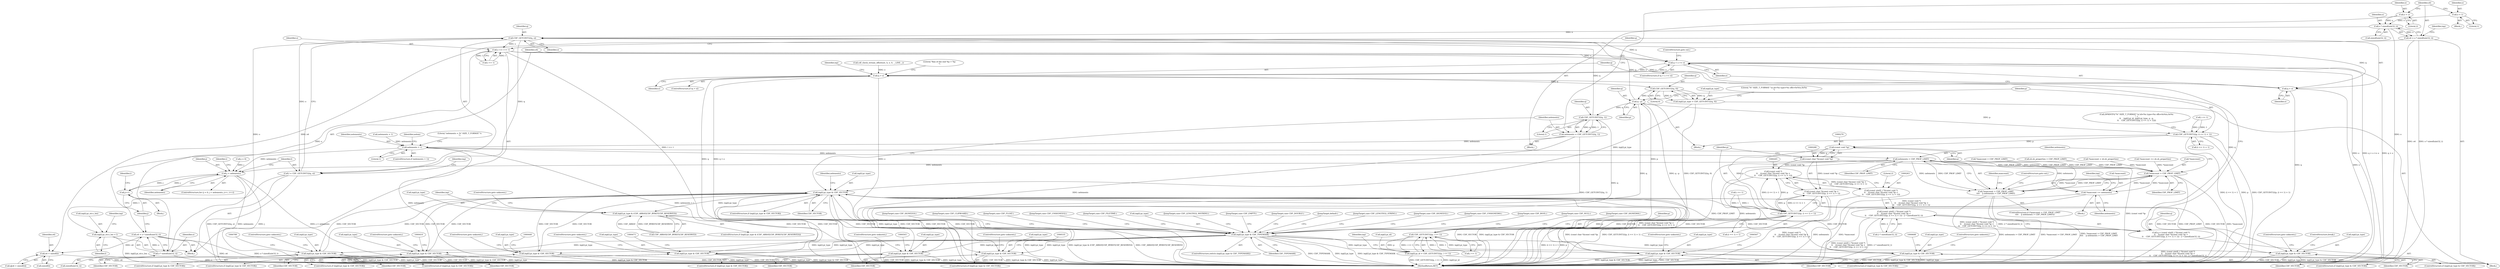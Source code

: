 digraph "0_file_1aec04dbf8a24b8a6ba64c4f74efa0628e36db0b@API" {
"1000370" [label="(Call,o * sizeof(uint32_t))"];
"1000357" [label="(Call,o = 2)"];
"1000365" [label="(Call,o = 1)"];
"1000368" [label="(Call,o4 = o * sizeof(uint32_t))"];
"1000730" [label="(Call,o4 + sizeof(l))"];
"1000703" [label="(Call,CDF_GETUINT32(q, o))"];
"1000701" [label="(Call,l = CDF_GETUINT32(q, o))"];
"1000706" [label="(Call,inp[i].pi_str.s_len = l)"];
"1000757" [label="(Call,o += l >> 1)"];
"1000763" [label="(Call,q + o >= e)"];
"1000284" [label="(Call,q > e)"];
"1000312" [label="(Call,CDF_GETUINT32(q, 0))"];
"1000306" [label="(Call,inp[i].pi_type = CDF_GETUINT32(q, 0))"];
"1000344" [label="(Call,inp[i].pi_type & CDF_VECTOR)"];
"1000375" [label="(Call,inp[i].pi_type & (CDF_ARRAY|CDF_BYREF|CDF_RESERVED))"];
"1000388" [label="(Call,inp[i].pi_type & CDF_TYPEMASK)"];
"1000401" [label="(Call,inp[i].pi_type & CDF_VECTOR)"];
"1000431" [label="(Call,inp[i].pi_type & CDF_VECTOR)"];
"1000464" [label="(Call,inp[i].pi_type & CDF_VECTOR)"];
"1000494" [label="(Call,inp[i].pi_type & CDF_VECTOR)"];
"1000526" [label="(Call,inp[i].pi_type & CDF_VECTOR)"];
"1000558" [label="(Call,inp[i].pi_type & CDF_VECTOR)"];
"1000599" [label="(Call,inp[i].pi_type & CDF_VECTOR)"];
"1000780" [label="(Call,inp[i].pi_type & CDF_VECTOR)"];
"1000812" [label="(Call,inp[i].pi_type & CDF_VECTOR)"];
"1000333" [label="(Call,q - p)"];
"1000336" [label="(Call,CDF_GETUINT32(p, (i << 1) + 1))"];
"1000269" [label="(Call,(const void *)p)"];
"1000267" [label="(Call,(const char *)(const void *)p)"];
"1000264" [label="(Call,(const void *)\n\t\t    ((const char *)(const void *)p +\n\t\t    CDF_GETUINT32(p, (i << 1) + 1)))"];
"1000262" [label="(Call,(const uint8_t *)(const void *)\n\t\t    ((const char *)(const void *)p +\n\t\t    CDF_GETUINT32(p, (i << 1) + 1)))"];
"1000261" [label="(Call,(const uint8_t *)(const void *)\n\t\t    ((const char *)(const void *)p +\n\t\t    CDF_GETUINT32(p, (i << 1) + 1)) - 2 * sizeof(uint32_t))"];
"1000259" [label="(Call,q = (const uint8_t *)(const void *)\n\t\t    ((const char *)(const void *)p +\n\t\t    CDF_GETUINT32(p, (i << 1) + 1)) - 2 * sizeof(uint32_t))"];
"1000266" [label="(Call,(const char *)(const void *)p +\n\t\t    CDF_GETUINT32(p, (i << 1) + 1))"];
"1000272" [label="(Call,CDF_GETUINT32(p, (i << 1) + 1))"];
"1000301" [label="(Call,CDF_GETUINT32(p, i << 1))"];
"1000295" [label="(Call,inp[i].pi_id = CDF_GETUINT32(p, i << 1))"];
"1000354" [label="(Call,CDF_GETUINT32(q, 1))"];
"1000352" [label="(Call,nelements = CDF_GETUINT32(q, 1))"];
"1000643" [label="(Call,nelements > 1)"];
"1000660" [label="(Call,nelements > CDF_PROP_LIMIT)"];
"1000656" [label="(Call,*maxcount > CDF_PROP_LIMIT)"];
"1000655" [label="(Call,*maxcount > CDF_PROP_LIMIT\n\t\t\t\t    || nelements > CDF_PROP_LIMIT)"];
"1000664" [label="(Call,*maxcount += nelements)"];
"1000691" [label="(Call,j < nelements)"];
"1000695" [label="(Call,j++)"];
"1000764" [label="(Call,q + o)"];
"1000771" [label="(Call,o * sizeof(uint32_t))"];
"1000769" [label="(Call,o4 = o * sizeof(uint32_t))"];
"1000335" [label="(Identifier,p)"];
"1000296" [label="(Call,inp[i].pi_id)"];
"1000284" [label="(Call,q > e)"];
"1000758" [label="(Identifier,o)"];
"1000343" [label="(ControlStructure,if (inp[i].pi_type & CDF_VECTOR))"];
"1000641" [label="(JumpTarget,case CDF_LENGTH32_WSTRING:)"];
"1000696" [label="(Identifier,j)"];
"1000397" [label="(JumpTarget,case CDF_EMPTY:)"];
"1000533" [label="(ControlStructure,goto unknown;)"];
"1000765" [label="(Identifier,q)"];
"1000597" [label="(JumpTarget,case CDF_DOUBLE:)"];
"1000821" [label="(JumpTarget,default:)"];
"1000198" [label="(Call,*maxcount > CDF_PROP_LIMIT)"];
"1000600" [label="(Call,inp[i].pi_type)"];
"1000337" [label="(Identifier,p)"];
"1000768" [label="(ControlStructure,goto out;)"];
"1000362" [label="(Call,nelements = 1)"];
"1000261" [label="(Call,(const uint8_t *)(const void *)\n\t\t    ((const char *)(const void *)p +\n\t\t    CDF_GETUINT32(p, (i << 1) + 1)) - 2 * sizeof(uint32_t))"];
"1000350" [label="(Identifier,CDF_VECTOR)"];
"1000387" [label="(ControlStructure,switch (inp[i].pi_type & CDF_TYPEMASK))"];
"1000811" [label="(ControlStructure,if (inp[i].pi_type & CDF_VECTOR))"];
"1000645" [label="(Literal,1)"];
"1000757" [label="(Call,o += l >> 1)"];
"1000640" [label="(JumpTarget,case CDF_LENGTH32_STRING:)"];
"1000375" [label="(Call,inp[i].pi_type & (CDF_ARRAY|CDF_BYREF|CDF_RESERVED))"];
"1000527" [label="(Call,inp[i].pi_type)"];
"1000378" [label="(Identifier,inp)"];
"1000699" [label="(Block,)"];
"1000266" [label="(Call,(const char *)(const void *)p +\n\t\t    CDF_GETUINT32(p, (i << 1) + 1))"];
"1000313" [label="(Identifier,q)"];
"1000369" [label="(Identifier,o4)"];
"1000429" [label="(JumpTarget,case CDF_SIGNED32:)"];
"1000285" [label="(Identifier,q)"];
"1000524" [label="(JumpTarget,case CDF_UNSIGNED64:)"];
"1000358" [label="(Identifier,o)"];
"1000238" [label="(Call,cdf_check_stream_offset(sst, h, e, 0, __LINE__))"];
"1000388" [label="(Call,inp[i].pi_type & CDF_TYPEMASK)"];
"1000381" [label="(Call,CDF_ARRAY|CDF_BYREF|CDF_RESERVED)"];
"1000642" [label="(ControlStructure,if (nelements > 1))"];
"1000656" [label="(Call,*maxcount > CDF_PROP_LIMIT)"];
"1000461" [label="(JumpTarget,case CDF_BOOL:)"];
"1000356" [label="(Literal,1)"];
"1000820" [label="(ControlStructure,break;)"];
"1000258" [label="(Block,)"];
"1000400" [label="(ControlStructure,if (inp[i].pi_type & CDF_VECTOR))"];
"1000495" [label="(Call,inp[i].pi_type)"];
"1000772" [label="(Identifier,o)"];
"1000367" [label="(Literal,1)"];
"1000779" [label="(ControlStructure,if (inp[i].pi_type & CDF_VECTOR))"];
"1000463" [label="(ControlStructure,if (inp[i].pi_type & CDF_VECTOR))"];
"1000354" [label="(Call,CDF_GETUINT32(q, 1))"];
"1000315" [label="(Call,DPRINTF((\"%\" SIZE_T_FORMAT \"u) id=%x type=%x offs=0x%tx,0x%x\n\", i,\n\t\t    inp[i].pi_id, inp[i].pi_type, q - p,\n\t\t    CDF_GETUINT32(p, (i << 1) + 1))))"];
"1000431" [label="(Call,inp[i].pi_type & CDF_VECTOR)"];
"1000710" [label="(Identifier,inp)"];
"1000666" [label="(Identifier,maxcount)"];
"1000376" [label="(Call,inp[i].pi_type)"];
"1000430" [label="(ControlStructure,if (inp[i].pi_type & CDF_VECTOR))"];
"1000314" [label="(Literal,0)"];
"1000558" [label="(Call,inp[i].pi_type & CDF_VECTOR)"];
"1000336" [label="(Call,CDF_GETUINT32(p, (i << 1) + 1))"];
"1000306" [label="(Call,inp[i].pi_type = CDF_GETUINT32(q, 0))"];
"1000649" [label="(Identifier,nelem)"];
"1000365" [label="(Call,o = 1)"];
"1000655" [label="(Call,*maxcount > CDF_PROP_LIMIT\n\t\t\t\t    || nelements > CDF_PROP_LIMIT)"];
"1000177" [label="(Call,sh.sh_properties > CDF_PROP_LIMIT)"];
"1000334" [label="(Identifier,q)"];
"1000703" [label="(Call,CDF_GETUINT32(q, o))"];
"1000267" [label="(Call,(const char *)(const void *)p)"];
"1000691" [label="(Call,j < nelements)"];
"1000762" [label="(ControlStructure,if (q + o >= e))"];
"1000407" [label="(Identifier,CDF_VECTOR)"];
"1000402" [label="(Call,inp[i].pi_type)"];
"1000606" [label="(ControlStructure,goto unknown;)"];
"1000688" [label="(Call,j = 0)"];
"1000565" [label="(ControlStructure,goto unknown;)"];
"1000345" [label="(Call,inp[i].pi_type)"];
"1000333" [label="(Call,q - p)"];
"1000295" [label="(Call,inp[i].pi_id = CDF_GETUINT32(p, i << 1))"];
"1000396" [label="(JumpTarget,case CDF_NULL:)"];
"1000667" [label="(Identifier,nelements)"];
"1000264" [label="(Call,(const void *)\n\t\t    ((const char *)(const void *)p +\n\t\t    CDF_GETUINT32(p, (i << 1) + 1)))"];
"1000670" [label="(Identifier,inp)"];
"1000408" [label="(ControlStructure,goto unknown;)"];
"1000646" [label="(Block,)"];
"1000501" [label="(ControlStructure,goto unknown;)"];
"1000283" [label="(ControlStructure,if (q > e))"];
"1000332" [label="(Block,)"];
"1000662" [label="(Identifier,CDF_PROP_LIMIT)"];
"1000338" [label="(Call,(i << 1) + 1)"];
"1000352" [label="(Call,nelements = CDF_GETUINT32(q, 1))"];
"1000659" [label="(Identifier,CDF_PROP_LIMIT)"];
"1000787" [label="(ControlStructure,goto unknown;)"];
"1000290" [label="(Literal,\"Ran of the end %p > %p\n\")"];
"1000605" [label="(Identifier,CDF_VECTOR)"];
"1000813" [label="(Call,inp[i].pi_type)"];
"1000492" [label="(JumpTarget,case CDF_SIGNED64:)"];
"1000664" [label="(Call,*maxcount += nelements)"];
"1000493" [label="(ControlStructure,if (inp[i].pi_type & CDF_VECTOR))"];
"1000714" [label="(Identifier,l)"];
"1000707" [label="(Call,inp[i].pi_str.s_len)"];
"1000302" [label="(Identifier,p)"];
"1000769" [label="(Call,o4 = o * sizeof(uint32_t))"];
"1000771" [label="(Call,o * sizeof(uint32_t))"];
"1000599" [label="(Call,inp[i].pi_type & CDF_VECTOR)"];
"1000685" [label="(Literal,\"nelements = %\" SIZE_T_FORMAT \"u\n\")"];
"1000361" [label="(Block,)"];
"1000786" [label="(Identifier,CDF_VECTOR)"];
"1000766" [label="(Identifier,o)"];
"1000303" [label="(Call,i << 1)"];
"1000351" [label="(Block,)"];
"1000532" [label="(Identifier,CDF_VECTOR)"];
"1000767" [label="(Identifier,e)"];
"1000339" [label="(Call,i << 1)"];
"1000279" [label="(Call,2 * sizeof(uint32_t))"];
"1000557" [label="(ControlStructure,if (inp[i].pi_type & CDF_VECTOR))"];
"1000355" [label="(Identifier,q)"];
"1000280" [label="(Literal,2)"];
"1000695" [label="(Call,j++)"];
"1000399" [label="(JumpTarget,case CDF_SIGNED16:)"];
"1000312" [label="(Call,CDF_GETUINT32(q, 0))"];
"1000401" [label="(Call,inp[i].pi_type & CDF_VECTOR)"];
"1000260" [label="(Identifier,q)"];
"1000818" [label="(Identifier,CDF_VECTOR)"];
"1000764" [label="(Call,q + o)"];
"1000437" [label="(Identifier,CDF_VECTOR)"];
"1000309" [label="(Identifier,inp)"];
"1000211" [label="(Call,*maxcount = sh.sh_properties)"];
"1000694" [label="(Block,)"];
"1000698" [label="(Identifier,i)"];
"1000374" [label="(ControlStructure,if (inp[i].pi_type & (CDF_ARRAY|CDF_BYREF|CDF_RESERVED)))"];
"1000368" [label="(Call,o4 = o * sizeof(uint32_t))"];
"1000810" [label="(JumpTarget,case CDF_CLIPBOARD:)"];
"1000307" [label="(Call,inp[i].pi_type)"];
"1000301" [label="(Call,CDF_GETUINT32(p, i << 1))"];
"1000665" [label="(Call,*maxcount)"];
"1000391" [label="(Identifier,inp)"];
"1000598" [label="(ControlStructure,if (inp[i].pi_type & CDF_VECTOR))"];
"1000526" [label="(Call,inp[i].pi_type & CDF_VECTOR)"];
"1000663" [label="(ControlStructure,goto out;)"];
"1000471" [label="(ControlStructure,goto unknown;)"];
"1000274" [label="(Call,(i << 1) + 1)"];
"1000692" [label="(Identifier,j)"];
"1000660" [label="(Call,nelements > CDF_PROP_LIMIT)"];
"1000438" [label="(ControlStructure,goto unknown;)"];
"1000359" [label="(Literal,2)"];
"1000841" [label="(MethodReturn,RET)"];
"1000730" [label="(Call,o4 + sizeof(l))"];
"1000763" [label="(Call,q + o >= e)"];
"1000812" [label="(Call,inp[i].pi_type & CDF_VECTOR)"];
"1000556" [label="(JumpTarget,case CDF_FLOAT:)"];
"1000781" [label="(Call,inp[i].pi_type)"];
"1000654" [label="(ControlStructure,if (*maxcount > CDF_PROP_LIMIT\n\t\t\t\t    || nelements > CDF_PROP_LIMIT))"];
"1000701" [label="(Call,l = CDF_GETUINT32(q, o))"];
"1000275" [label="(Call,i << 1)"];
"1000693" [label="(Identifier,nelements)"];
"1000494" [label="(Call,inp[i].pi_type & CDF_VECTOR)"];
"1000273" [label="(Identifier,p)"];
"1000203" [label="(Call,*maxcount += sh.sh_properties)"];
"1000286" [label="(Identifier,e)"];
"1000357" [label="(Call,o = 2)"];
"1000366" [label="(Identifier,o)"];
"1000559" [label="(Call,inp[i].pi_type)"];
"1000262" [label="(Call,(const uint8_t *)(const void *)\n\t\t    ((const char *)(const void *)p +\n\t\t    CDF_GETUINT32(p, (i << 1) + 1)))"];
"1000773" [label="(Call,sizeof(uint32_t))"];
"1000759" [label="(Call,l >> 1)"];
"1000394" [label="(Identifier,CDF_TYPEMASK)"];
"1000465" [label="(Call,inp[i].pi_type)"];
"1000657" [label="(Call,*maxcount)"];
"1000776" [label="(Identifier,i)"];
"1000372" [label="(Call,sizeof(uint32_t))"];
"1000353" [label="(Identifier,nelements)"];
"1000462" [label="(JumpTarget,case CDF_UNSIGNED32:)"];
"1000271" [label="(Identifier,p)"];
"1000269" [label="(Call,(const void *)p)"];
"1000272" [label="(Call,CDF_GETUINT32(p, (i << 1) + 1))"];
"1000702" [label="(Identifier,l)"];
"1000644" [label="(Identifier,nelements)"];
"1000298" [label="(Identifier,inp)"];
"1000719" [label="(Identifier,inp)"];
"1000317" [label="(Literal,\"%\" SIZE_T_FORMAT \"u) id=%x type=%x offs=0x%tx,0x%x\n\")"];
"1000770" [label="(Identifier,o4)"];
"1000643" [label="(Call,nelements > 1)"];
"1000731" [label="(Identifier,o4)"];
"1000661" [label="(Identifier,nelements)"];
"1000464" [label="(Call,inp[i].pi_type & CDF_VECTOR)"];
"1000778" [label="(JumpTarget,case CDF_FILETIME:)"];
"1000370" [label="(Call,o * sizeof(uint32_t))"];
"1000470" [label="(Identifier,CDF_VECTOR)"];
"1000371" [label="(Identifier,o)"];
"1000363" [label="(Identifier,nelements)"];
"1000706" [label="(Call,inp[i].pi_str.s_len = l)"];
"1000525" [label="(ControlStructure,if (inp[i].pi_type & CDF_VECTOR))"];
"1000389" [label="(Call,inp[i].pi_type)"];
"1000344" [label="(Call,inp[i].pi_type & CDF_VECTOR)"];
"1000704" [label="(Identifier,q)"];
"1000705" [label="(Identifier,o)"];
"1000259" [label="(Call,q = (const uint8_t *)(const void *)\n\t\t    ((const char *)(const void *)p +\n\t\t    CDF_GETUINT32(p, (i << 1) + 1)) - 2 * sizeof(uint32_t))"];
"1000728" [label="(Call,q[o4 + sizeof(l)])"];
"1000386" [label="(ControlStructure,goto unknown;)"];
"1000732" [label="(Call,sizeof(l))"];
"1000564" [label="(Identifier,CDF_VECTOR)"];
"1000432" [label="(Call,inp[i].pi_type)"];
"1000687" [label="(ControlStructure,for (j = 0; j < nelements; j++, i++))"];
"1000819" [label="(ControlStructure,goto unknown;)"];
"1000500" [label="(Identifier,CDF_VECTOR)"];
"1000780" [label="(Call,inp[i].pi_type & CDF_VECTOR)"];
"1000370" -> "1000368"  [label="AST: "];
"1000370" -> "1000372"  [label="CFG: "];
"1000371" -> "1000370"  [label="AST: "];
"1000372" -> "1000370"  [label="AST: "];
"1000368" -> "1000370"  [label="CFG: "];
"1000370" -> "1000841"  [label="DDG: o"];
"1000370" -> "1000368"  [label="DDG: o"];
"1000357" -> "1000370"  [label="DDG: o"];
"1000365" -> "1000370"  [label="DDG: o"];
"1000370" -> "1000703"  [label="DDG: o"];
"1000357" -> "1000351"  [label="AST: "];
"1000357" -> "1000359"  [label="CFG: "];
"1000358" -> "1000357"  [label="AST: "];
"1000359" -> "1000357"  [label="AST: "];
"1000369" -> "1000357"  [label="CFG: "];
"1000365" -> "1000361"  [label="AST: "];
"1000365" -> "1000367"  [label="CFG: "];
"1000366" -> "1000365"  [label="AST: "];
"1000367" -> "1000365"  [label="AST: "];
"1000369" -> "1000365"  [label="CFG: "];
"1000368" -> "1000258"  [label="AST: "];
"1000369" -> "1000368"  [label="AST: "];
"1000378" -> "1000368"  [label="CFG: "];
"1000368" -> "1000841"  [label="DDG: o4"];
"1000368" -> "1000841"  [label="DDG: o * sizeof(uint32_t)"];
"1000368" -> "1000730"  [label="DDG: o4"];
"1000730" -> "1000728"  [label="AST: "];
"1000730" -> "1000732"  [label="CFG: "];
"1000731" -> "1000730"  [label="AST: "];
"1000732" -> "1000730"  [label="AST: "];
"1000728" -> "1000730"  [label="CFG: "];
"1000730" -> "1000841"  [label="DDG: o4"];
"1000769" -> "1000730"  [label="DDG: o4"];
"1000703" -> "1000701"  [label="AST: "];
"1000703" -> "1000705"  [label="CFG: "];
"1000704" -> "1000703"  [label="AST: "];
"1000705" -> "1000703"  [label="AST: "];
"1000701" -> "1000703"  [label="CFG: "];
"1000703" -> "1000701"  [label="DDG: q"];
"1000703" -> "1000701"  [label="DDG: o"];
"1000333" -> "1000703"  [label="DDG: q"];
"1000354" -> "1000703"  [label="DDG: q"];
"1000771" -> "1000703"  [label="DDG: o"];
"1000703" -> "1000757"  [label="DDG: o"];
"1000703" -> "1000763"  [label="DDG: q"];
"1000703" -> "1000764"  [label="DDG: q"];
"1000701" -> "1000699"  [label="AST: "];
"1000702" -> "1000701"  [label="AST: "];
"1000710" -> "1000701"  [label="CFG: "];
"1000701" -> "1000841"  [label="DDG: CDF_GETUINT32(q, o)"];
"1000701" -> "1000706"  [label="DDG: l"];
"1000706" -> "1000699"  [label="AST: "];
"1000706" -> "1000714"  [label="CFG: "];
"1000707" -> "1000706"  [label="AST: "];
"1000714" -> "1000706"  [label="AST: "];
"1000719" -> "1000706"  [label="CFG: "];
"1000706" -> "1000841"  [label="DDG: inp[i].pi_str.s_len"];
"1000757" -> "1000699"  [label="AST: "];
"1000757" -> "1000759"  [label="CFG: "];
"1000758" -> "1000757"  [label="AST: "];
"1000759" -> "1000757"  [label="AST: "];
"1000765" -> "1000757"  [label="CFG: "];
"1000757" -> "1000841"  [label="DDG: l >> 1"];
"1000759" -> "1000757"  [label="DDG: l"];
"1000759" -> "1000757"  [label="DDG: 1"];
"1000757" -> "1000763"  [label="DDG: o"];
"1000757" -> "1000764"  [label="DDG: o"];
"1000757" -> "1000771"  [label="DDG: o"];
"1000763" -> "1000762"  [label="AST: "];
"1000763" -> "1000767"  [label="CFG: "];
"1000764" -> "1000763"  [label="AST: "];
"1000767" -> "1000763"  [label="AST: "];
"1000768" -> "1000763"  [label="CFG: "];
"1000770" -> "1000763"  [label="CFG: "];
"1000763" -> "1000841"  [label="DDG: e"];
"1000763" -> "1000841"  [label="DDG: q + o >= e"];
"1000763" -> "1000841"  [label="DDG: q + o"];
"1000763" -> "1000284"  [label="DDG: e"];
"1000284" -> "1000763"  [label="DDG: e"];
"1000284" -> "1000283"  [label="AST: "];
"1000284" -> "1000286"  [label="CFG: "];
"1000285" -> "1000284"  [label="AST: "];
"1000286" -> "1000284"  [label="AST: "];
"1000290" -> "1000284"  [label="CFG: "];
"1000298" -> "1000284"  [label="CFG: "];
"1000284" -> "1000841"  [label="DDG: e"];
"1000284" -> "1000841"  [label="DDG: q"];
"1000284" -> "1000841"  [label="DDG: q > e"];
"1000259" -> "1000284"  [label="DDG: q"];
"1000238" -> "1000284"  [label="DDG: e"];
"1000284" -> "1000312"  [label="DDG: q"];
"1000312" -> "1000306"  [label="AST: "];
"1000312" -> "1000314"  [label="CFG: "];
"1000313" -> "1000312"  [label="AST: "];
"1000314" -> "1000312"  [label="AST: "];
"1000306" -> "1000312"  [label="CFG: "];
"1000312" -> "1000306"  [label="DDG: q"];
"1000312" -> "1000306"  [label="DDG: 0"];
"1000312" -> "1000333"  [label="DDG: q"];
"1000306" -> "1000258"  [label="AST: "];
"1000307" -> "1000306"  [label="AST: "];
"1000317" -> "1000306"  [label="CFG: "];
"1000306" -> "1000841"  [label="DDG: CDF_GETUINT32(q, 0)"];
"1000306" -> "1000344"  [label="DDG: inp[i].pi_type"];
"1000344" -> "1000343"  [label="AST: "];
"1000344" -> "1000350"  [label="CFG: "];
"1000345" -> "1000344"  [label="AST: "];
"1000350" -> "1000344"  [label="AST: "];
"1000353" -> "1000344"  [label="CFG: "];
"1000363" -> "1000344"  [label="CFG: "];
"1000344" -> "1000841"  [label="DDG: inp[i].pi_type & CDF_VECTOR"];
"1000344" -> "1000841"  [label="DDG: CDF_VECTOR"];
"1000431" -> "1000344"  [label="DDG: CDF_VECTOR"];
"1000812" -> "1000344"  [label="DDG: CDF_VECTOR"];
"1000401" -> "1000344"  [label="DDG: CDF_VECTOR"];
"1000780" -> "1000344"  [label="DDG: CDF_VECTOR"];
"1000494" -> "1000344"  [label="DDG: CDF_VECTOR"];
"1000599" -> "1000344"  [label="DDG: CDF_VECTOR"];
"1000558" -> "1000344"  [label="DDG: CDF_VECTOR"];
"1000526" -> "1000344"  [label="DDG: CDF_VECTOR"];
"1000464" -> "1000344"  [label="DDG: CDF_VECTOR"];
"1000344" -> "1000375"  [label="DDG: inp[i].pi_type"];
"1000344" -> "1000401"  [label="DDG: CDF_VECTOR"];
"1000344" -> "1000431"  [label="DDG: CDF_VECTOR"];
"1000344" -> "1000464"  [label="DDG: CDF_VECTOR"];
"1000344" -> "1000494"  [label="DDG: CDF_VECTOR"];
"1000344" -> "1000526"  [label="DDG: CDF_VECTOR"];
"1000344" -> "1000558"  [label="DDG: CDF_VECTOR"];
"1000344" -> "1000599"  [label="DDG: CDF_VECTOR"];
"1000344" -> "1000780"  [label="DDG: CDF_VECTOR"];
"1000344" -> "1000812"  [label="DDG: CDF_VECTOR"];
"1000375" -> "1000374"  [label="AST: "];
"1000375" -> "1000381"  [label="CFG: "];
"1000376" -> "1000375"  [label="AST: "];
"1000381" -> "1000375"  [label="AST: "];
"1000386" -> "1000375"  [label="CFG: "];
"1000391" -> "1000375"  [label="CFG: "];
"1000375" -> "1000841"  [label="DDG: inp[i].pi_type"];
"1000375" -> "1000841"  [label="DDG: inp[i].pi_type & (CDF_ARRAY|CDF_BYREF|CDF_RESERVED)"];
"1000375" -> "1000841"  [label="DDG: CDF_ARRAY|CDF_BYREF|CDF_RESERVED"];
"1000381" -> "1000375"  [label="DDG: CDF_ARRAY"];
"1000381" -> "1000375"  [label="DDG: CDF_BYREF|CDF_RESERVED"];
"1000375" -> "1000388"  [label="DDG: inp[i].pi_type"];
"1000388" -> "1000387"  [label="AST: "];
"1000388" -> "1000394"  [label="CFG: "];
"1000389" -> "1000388"  [label="AST: "];
"1000394" -> "1000388"  [label="AST: "];
"1000396" -> "1000388"  [label="CFG: "];
"1000397" -> "1000388"  [label="CFG: "];
"1000399" -> "1000388"  [label="CFG: "];
"1000429" -> "1000388"  [label="CFG: "];
"1000461" -> "1000388"  [label="CFG: "];
"1000462" -> "1000388"  [label="CFG: "];
"1000492" -> "1000388"  [label="CFG: "];
"1000524" -> "1000388"  [label="CFG: "];
"1000556" -> "1000388"  [label="CFG: "];
"1000597" -> "1000388"  [label="CFG: "];
"1000640" -> "1000388"  [label="CFG: "];
"1000641" -> "1000388"  [label="CFG: "];
"1000778" -> "1000388"  [label="CFG: "];
"1000810" -> "1000388"  [label="CFG: "];
"1000821" -> "1000388"  [label="CFG: "];
"1000388" -> "1000841"  [label="DDG: CDF_TYPEMASK"];
"1000388" -> "1000841"  [label="DDG: inp[i].pi_type"];
"1000388" -> "1000841"  [label="DDG: inp[i].pi_type & CDF_TYPEMASK"];
"1000388" -> "1000401"  [label="DDG: inp[i].pi_type"];
"1000388" -> "1000431"  [label="DDG: inp[i].pi_type"];
"1000388" -> "1000464"  [label="DDG: inp[i].pi_type"];
"1000388" -> "1000494"  [label="DDG: inp[i].pi_type"];
"1000388" -> "1000526"  [label="DDG: inp[i].pi_type"];
"1000388" -> "1000558"  [label="DDG: inp[i].pi_type"];
"1000388" -> "1000599"  [label="DDG: inp[i].pi_type"];
"1000388" -> "1000780"  [label="DDG: inp[i].pi_type"];
"1000388" -> "1000812"  [label="DDG: inp[i].pi_type"];
"1000401" -> "1000400"  [label="AST: "];
"1000401" -> "1000407"  [label="CFG: "];
"1000402" -> "1000401"  [label="AST: "];
"1000407" -> "1000401"  [label="AST: "];
"1000408" -> "1000401"  [label="CFG: "];
"1000410" -> "1000401"  [label="CFG: "];
"1000401" -> "1000841"  [label="DDG: inp[i].pi_type & CDF_VECTOR"];
"1000401" -> "1000841"  [label="DDG: inp[i].pi_type"];
"1000401" -> "1000841"  [label="DDG: CDF_VECTOR"];
"1000431" -> "1000430"  [label="AST: "];
"1000431" -> "1000437"  [label="CFG: "];
"1000432" -> "1000431"  [label="AST: "];
"1000437" -> "1000431"  [label="AST: "];
"1000438" -> "1000431"  [label="CFG: "];
"1000440" -> "1000431"  [label="CFG: "];
"1000431" -> "1000841"  [label="DDG: CDF_VECTOR"];
"1000431" -> "1000841"  [label="DDG: inp[i].pi_type"];
"1000431" -> "1000841"  [label="DDG: inp[i].pi_type & CDF_VECTOR"];
"1000464" -> "1000463"  [label="AST: "];
"1000464" -> "1000470"  [label="CFG: "];
"1000465" -> "1000464"  [label="AST: "];
"1000470" -> "1000464"  [label="AST: "];
"1000471" -> "1000464"  [label="CFG: "];
"1000473" -> "1000464"  [label="CFG: "];
"1000464" -> "1000841"  [label="DDG: inp[i].pi_type"];
"1000464" -> "1000841"  [label="DDG: inp[i].pi_type & CDF_VECTOR"];
"1000464" -> "1000841"  [label="DDG: CDF_VECTOR"];
"1000494" -> "1000493"  [label="AST: "];
"1000494" -> "1000500"  [label="CFG: "];
"1000495" -> "1000494"  [label="AST: "];
"1000500" -> "1000494"  [label="AST: "];
"1000501" -> "1000494"  [label="CFG: "];
"1000503" -> "1000494"  [label="CFG: "];
"1000494" -> "1000841"  [label="DDG: inp[i].pi_type & CDF_VECTOR"];
"1000494" -> "1000841"  [label="DDG: inp[i].pi_type"];
"1000494" -> "1000841"  [label="DDG: CDF_VECTOR"];
"1000526" -> "1000525"  [label="AST: "];
"1000526" -> "1000532"  [label="CFG: "];
"1000527" -> "1000526"  [label="AST: "];
"1000532" -> "1000526"  [label="AST: "];
"1000533" -> "1000526"  [label="CFG: "];
"1000535" -> "1000526"  [label="CFG: "];
"1000526" -> "1000841"  [label="DDG: inp[i].pi_type & CDF_VECTOR"];
"1000526" -> "1000841"  [label="DDG: inp[i].pi_type"];
"1000526" -> "1000841"  [label="DDG: CDF_VECTOR"];
"1000558" -> "1000557"  [label="AST: "];
"1000558" -> "1000564"  [label="CFG: "];
"1000559" -> "1000558"  [label="AST: "];
"1000564" -> "1000558"  [label="AST: "];
"1000565" -> "1000558"  [label="CFG: "];
"1000567" -> "1000558"  [label="CFG: "];
"1000558" -> "1000841"  [label="DDG: inp[i].pi_type & CDF_VECTOR"];
"1000558" -> "1000841"  [label="DDG: inp[i].pi_type"];
"1000558" -> "1000841"  [label="DDG: CDF_VECTOR"];
"1000599" -> "1000598"  [label="AST: "];
"1000599" -> "1000605"  [label="CFG: "];
"1000600" -> "1000599"  [label="AST: "];
"1000605" -> "1000599"  [label="AST: "];
"1000606" -> "1000599"  [label="CFG: "];
"1000608" -> "1000599"  [label="CFG: "];
"1000599" -> "1000841"  [label="DDG: inp[i].pi_type & CDF_VECTOR"];
"1000599" -> "1000841"  [label="DDG: inp[i].pi_type"];
"1000599" -> "1000841"  [label="DDG: CDF_VECTOR"];
"1000780" -> "1000779"  [label="AST: "];
"1000780" -> "1000786"  [label="CFG: "];
"1000781" -> "1000780"  [label="AST: "];
"1000786" -> "1000780"  [label="AST: "];
"1000787" -> "1000780"  [label="CFG: "];
"1000789" -> "1000780"  [label="CFG: "];
"1000780" -> "1000841"  [label="DDG: inp[i].pi_type & CDF_VECTOR"];
"1000780" -> "1000841"  [label="DDG: inp[i].pi_type"];
"1000780" -> "1000841"  [label="DDG: CDF_VECTOR"];
"1000812" -> "1000811"  [label="AST: "];
"1000812" -> "1000818"  [label="CFG: "];
"1000813" -> "1000812"  [label="AST: "];
"1000818" -> "1000812"  [label="AST: "];
"1000819" -> "1000812"  [label="CFG: "];
"1000820" -> "1000812"  [label="CFG: "];
"1000812" -> "1000841"  [label="DDG: CDF_VECTOR"];
"1000812" -> "1000841"  [label="DDG: inp[i].pi_type"];
"1000812" -> "1000841"  [label="DDG: inp[i].pi_type & CDF_VECTOR"];
"1000333" -> "1000332"  [label="AST: "];
"1000333" -> "1000335"  [label="CFG: "];
"1000334" -> "1000333"  [label="AST: "];
"1000335" -> "1000333"  [label="AST: "];
"1000337" -> "1000333"  [label="CFG: "];
"1000333" -> "1000841"  [label="DDG: q"];
"1000333" -> "1000841"  [label="DDG: q - p"];
"1000301" -> "1000333"  [label="DDG: p"];
"1000333" -> "1000336"  [label="DDG: p"];
"1000333" -> "1000354"  [label="DDG: q"];
"1000336" -> "1000332"  [label="AST: "];
"1000336" -> "1000338"  [label="CFG: "];
"1000337" -> "1000336"  [label="AST: "];
"1000338" -> "1000336"  [label="AST: "];
"1000315" -> "1000336"  [label="CFG: "];
"1000336" -> "1000841"  [label="DDG: CDF_GETUINT32(p, (i << 1) + 1)"];
"1000336" -> "1000841"  [label="DDG: (i << 1) + 1"];
"1000336" -> "1000841"  [label="DDG: p"];
"1000336" -> "1000269"  [label="DDG: p"];
"1000339" -> "1000336"  [label="DDG: i"];
"1000339" -> "1000336"  [label="DDG: 1"];
"1000269" -> "1000267"  [label="AST: "];
"1000269" -> "1000271"  [label="CFG: "];
"1000270" -> "1000269"  [label="AST: "];
"1000271" -> "1000269"  [label="AST: "];
"1000267" -> "1000269"  [label="CFG: "];
"1000269" -> "1000267"  [label="DDG: p"];
"1000269" -> "1000272"  [label="DDG: p"];
"1000267" -> "1000266"  [label="AST: "];
"1000268" -> "1000267"  [label="AST: "];
"1000273" -> "1000267"  [label="CFG: "];
"1000267" -> "1000841"  [label="DDG: (const void *)p"];
"1000267" -> "1000264"  [label="DDG: (const void *)p"];
"1000267" -> "1000266"  [label="DDG: (const void *)p"];
"1000264" -> "1000262"  [label="AST: "];
"1000264" -> "1000266"  [label="CFG: "];
"1000265" -> "1000264"  [label="AST: "];
"1000266" -> "1000264"  [label="AST: "];
"1000262" -> "1000264"  [label="CFG: "];
"1000264" -> "1000841"  [label="DDG: (const char *)(const void *)p +\n\t\t    CDF_GETUINT32(p, (i << 1) + 1)"];
"1000264" -> "1000262"  [label="DDG: (const char *)(const void *)p +\n\t\t    CDF_GETUINT32(p, (i << 1) + 1)"];
"1000272" -> "1000264"  [label="DDG: p"];
"1000272" -> "1000264"  [label="DDG: (i << 1) + 1"];
"1000262" -> "1000261"  [label="AST: "];
"1000263" -> "1000262"  [label="AST: "];
"1000280" -> "1000262"  [label="CFG: "];
"1000262" -> "1000841"  [label="DDG: (const void *)\n\t\t    ((const char *)(const void *)p +\n\t\t    CDF_GETUINT32(p, (i << 1) + 1))"];
"1000262" -> "1000261"  [label="DDG: (const void *)\n\t\t    ((const char *)(const void *)p +\n\t\t    CDF_GETUINT32(p, (i << 1) + 1))"];
"1000261" -> "1000259"  [label="AST: "];
"1000261" -> "1000279"  [label="CFG: "];
"1000279" -> "1000261"  [label="AST: "];
"1000259" -> "1000261"  [label="CFG: "];
"1000261" -> "1000841"  [label="DDG: (const uint8_t *)(const void *)\n\t\t    ((const char *)(const void *)p +\n\t\t    CDF_GETUINT32(p, (i << 1) + 1))"];
"1000261" -> "1000841"  [label="DDG: 2 * sizeof(uint32_t)"];
"1000261" -> "1000259"  [label="DDG: (const uint8_t *)(const void *)\n\t\t    ((const char *)(const void *)p +\n\t\t    CDF_GETUINT32(p, (i << 1) + 1))"];
"1000261" -> "1000259"  [label="DDG: 2 * sizeof(uint32_t)"];
"1000279" -> "1000261"  [label="DDG: 2"];
"1000259" -> "1000258"  [label="AST: "];
"1000260" -> "1000259"  [label="AST: "];
"1000285" -> "1000259"  [label="CFG: "];
"1000259" -> "1000841"  [label="DDG: (const uint8_t *)(const void *)\n\t\t    ((const char *)(const void *)p +\n\t\t    CDF_GETUINT32(p, (i << 1) + 1)) - 2 * sizeof(uint32_t)"];
"1000266" -> "1000272"  [label="CFG: "];
"1000272" -> "1000266"  [label="AST: "];
"1000266" -> "1000841"  [label="DDG: (const char *)(const void *)p"];
"1000266" -> "1000841"  [label="DDG: CDF_GETUINT32(p, (i << 1) + 1)"];
"1000272" -> "1000266"  [label="DDG: p"];
"1000272" -> "1000266"  [label="DDG: (i << 1) + 1"];
"1000272" -> "1000274"  [label="CFG: "];
"1000273" -> "1000272"  [label="AST: "];
"1000274" -> "1000272"  [label="AST: "];
"1000272" -> "1000841"  [label="DDG: (i << 1) + 1"];
"1000272" -> "1000841"  [label="DDG: p"];
"1000275" -> "1000272"  [label="DDG: i"];
"1000275" -> "1000272"  [label="DDG: 1"];
"1000272" -> "1000301"  [label="DDG: p"];
"1000301" -> "1000295"  [label="AST: "];
"1000301" -> "1000303"  [label="CFG: "];
"1000302" -> "1000301"  [label="AST: "];
"1000303" -> "1000301"  [label="AST: "];
"1000295" -> "1000301"  [label="CFG: "];
"1000301" -> "1000295"  [label="DDG: p"];
"1000301" -> "1000295"  [label="DDG: i << 1"];
"1000303" -> "1000301"  [label="DDG: i"];
"1000303" -> "1000301"  [label="DDG: 1"];
"1000295" -> "1000258"  [label="AST: "];
"1000296" -> "1000295"  [label="AST: "];
"1000309" -> "1000295"  [label="CFG: "];
"1000295" -> "1000841"  [label="DDG: inp[i].pi_id"];
"1000295" -> "1000841"  [label="DDG: CDF_GETUINT32(p, i << 1)"];
"1000354" -> "1000352"  [label="AST: "];
"1000354" -> "1000356"  [label="CFG: "];
"1000355" -> "1000354"  [label="AST: "];
"1000356" -> "1000354"  [label="AST: "];
"1000352" -> "1000354"  [label="CFG: "];
"1000354" -> "1000841"  [label="DDG: q"];
"1000354" -> "1000352"  [label="DDG: q"];
"1000354" -> "1000352"  [label="DDG: 1"];
"1000352" -> "1000351"  [label="AST: "];
"1000353" -> "1000352"  [label="AST: "];
"1000358" -> "1000352"  [label="CFG: "];
"1000352" -> "1000841"  [label="DDG: nelements"];
"1000352" -> "1000841"  [label="DDG: CDF_GETUINT32(q, 1)"];
"1000352" -> "1000643"  [label="DDG: nelements"];
"1000643" -> "1000642"  [label="AST: "];
"1000643" -> "1000645"  [label="CFG: "];
"1000644" -> "1000643"  [label="AST: "];
"1000645" -> "1000643"  [label="AST: "];
"1000649" -> "1000643"  [label="CFG: "];
"1000685" -> "1000643"  [label="CFG: "];
"1000643" -> "1000841"  [label="DDG: nelements > 1"];
"1000643" -> "1000841"  [label="DDG: nelements"];
"1000362" -> "1000643"  [label="DDG: nelements"];
"1000643" -> "1000660"  [label="DDG: nelements"];
"1000643" -> "1000664"  [label="DDG: nelements"];
"1000643" -> "1000691"  [label="DDG: nelements"];
"1000660" -> "1000655"  [label="AST: "];
"1000660" -> "1000662"  [label="CFG: "];
"1000661" -> "1000660"  [label="AST: "];
"1000662" -> "1000660"  [label="AST: "];
"1000655" -> "1000660"  [label="CFG: "];
"1000660" -> "1000841"  [label="DDG: nelements"];
"1000660" -> "1000841"  [label="DDG: CDF_PROP_LIMIT"];
"1000660" -> "1000656"  [label="DDG: CDF_PROP_LIMIT"];
"1000660" -> "1000655"  [label="DDG: nelements"];
"1000660" -> "1000655"  [label="DDG: CDF_PROP_LIMIT"];
"1000656" -> "1000660"  [label="DDG: CDF_PROP_LIMIT"];
"1000660" -> "1000664"  [label="DDG: nelements"];
"1000660" -> "1000691"  [label="DDG: nelements"];
"1000656" -> "1000655"  [label="AST: "];
"1000656" -> "1000659"  [label="CFG: "];
"1000657" -> "1000656"  [label="AST: "];
"1000659" -> "1000656"  [label="AST: "];
"1000661" -> "1000656"  [label="CFG: "];
"1000655" -> "1000656"  [label="CFG: "];
"1000656" -> "1000841"  [label="DDG: CDF_PROP_LIMIT"];
"1000656" -> "1000841"  [label="DDG: *maxcount"];
"1000656" -> "1000655"  [label="DDG: *maxcount"];
"1000656" -> "1000655"  [label="DDG: CDF_PROP_LIMIT"];
"1000211" -> "1000656"  [label="DDG: *maxcount"];
"1000664" -> "1000656"  [label="DDG: *maxcount"];
"1000203" -> "1000656"  [label="DDG: *maxcount"];
"1000198" -> "1000656"  [label="DDG: CDF_PROP_LIMIT"];
"1000177" -> "1000656"  [label="DDG: CDF_PROP_LIMIT"];
"1000656" -> "1000664"  [label="DDG: *maxcount"];
"1000655" -> "1000654"  [label="AST: "];
"1000663" -> "1000655"  [label="CFG: "];
"1000666" -> "1000655"  [label="CFG: "];
"1000655" -> "1000841"  [label="DDG: *maxcount > CDF_PROP_LIMIT"];
"1000655" -> "1000841"  [label="DDG: *maxcount > CDF_PROP_LIMIT\n\t\t\t\t    || nelements > CDF_PROP_LIMIT"];
"1000655" -> "1000841"  [label="DDG: nelements > CDF_PROP_LIMIT"];
"1000664" -> "1000646"  [label="AST: "];
"1000664" -> "1000667"  [label="CFG: "];
"1000665" -> "1000664"  [label="AST: "];
"1000667" -> "1000664"  [label="AST: "];
"1000670" -> "1000664"  [label="CFG: "];
"1000664" -> "1000841"  [label="DDG: *maxcount"];
"1000664" -> "1000841"  [label="DDG: nelements"];
"1000691" -> "1000687"  [label="AST: "];
"1000691" -> "1000693"  [label="CFG: "];
"1000692" -> "1000691"  [label="AST: "];
"1000693" -> "1000691"  [label="AST: "];
"1000702" -> "1000691"  [label="CFG: "];
"1000776" -> "1000691"  [label="CFG: "];
"1000691" -> "1000841"  [label="DDG: nelements"];
"1000691" -> "1000841"  [label="DDG: j"];
"1000691" -> "1000841"  [label="DDG: j < nelements"];
"1000695" -> "1000691"  [label="DDG: j"];
"1000688" -> "1000691"  [label="DDG: j"];
"1000691" -> "1000695"  [label="DDG: j"];
"1000695" -> "1000694"  [label="AST: "];
"1000695" -> "1000696"  [label="CFG: "];
"1000696" -> "1000695"  [label="AST: "];
"1000698" -> "1000695"  [label="CFG: "];
"1000764" -> "1000766"  [label="CFG: "];
"1000765" -> "1000764"  [label="AST: "];
"1000766" -> "1000764"  [label="AST: "];
"1000767" -> "1000764"  [label="CFG: "];
"1000764" -> "1000841"  [label="DDG: o"];
"1000764" -> "1000841"  [label="DDG: q"];
"1000771" -> "1000769"  [label="AST: "];
"1000771" -> "1000773"  [label="CFG: "];
"1000772" -> "1000771"  [label="AST: "];
"1000773" -> "1000771"  [label="AST: "];
"1000769" -> "1000771"  [label="CFG: "];
"1000771" -> "1000841"  [label="DDG: o"];
"1000771" -> "1000769"  [label="DDG: o"];
"1000769" -> "1000699"  [label="AST: "];
"1000770" -> "1000769"  [label="AST: "];
"1000696" -> "1000769"  [label="CFG: "];
"1000769" -> "1000841"  [label="DDG: o4"];
"1000769" -> "1000841"  [label="DDG: o * sizeof(uint32_t)"];
}
